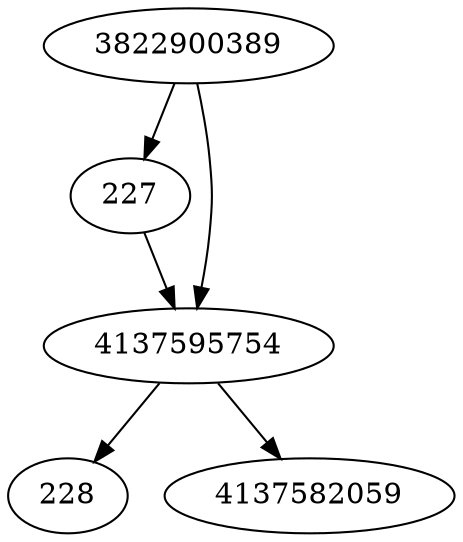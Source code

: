strict digraph  {
227;
228;
3822900389;
4137595754;
4137582059;
227 -> 4137595754;
3822900389 -> 4137595754;
3822900389 -> 227;
4137595754 -> 228;
4137595754 -> 4137582059;
}
